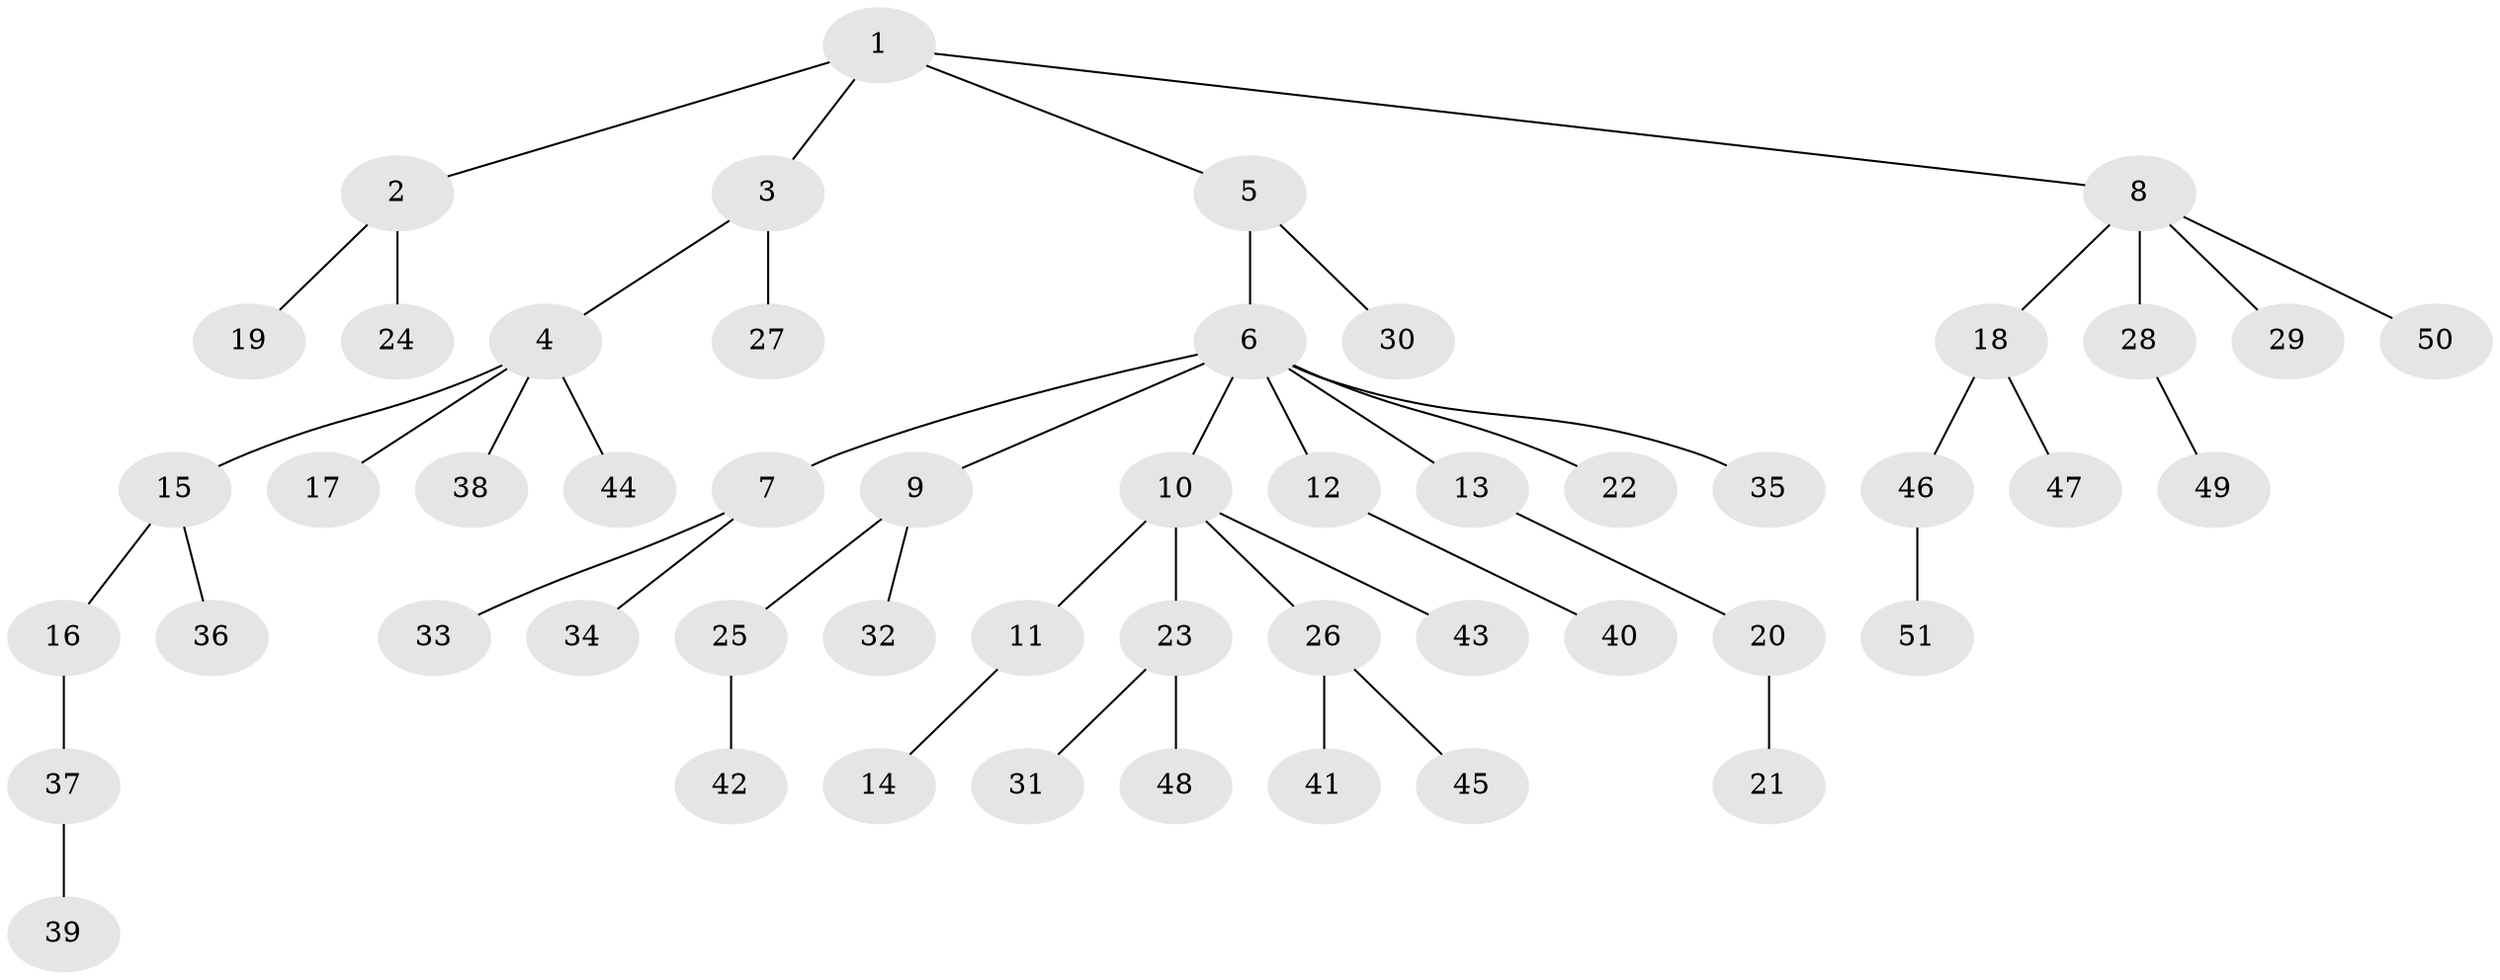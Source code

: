 // coarse degree distribution, {4: 0.08571428571428572, 2: 0.2857142857142857, 8: 0.02857142857142857, 3: 0.02857142857142857, 6: 0.02857142857142857, 1: 0.5428571428571428}
// Generated by graph-tools (version 1.1) at 2025/52/02/27/25 19:52:11]
// undirected, 51 vertices, 50 edges
graph export_dot {
graph [start="1"]
  node [color=gray90,style=filled];
  1;
  2;
  3;
  4;
  5;
  6;
  7;
  8;
  9;
  10;
  11;
  12;
  13;
  14;
  15;
  16;
  17;
  18;
  19;
  20;
  21;
  22;
  23;
  24;
  25;
  26;
  27;
  28;
  29;
  30;
  31;
  32;
  33;
  34;
  35;
  36;
  37;
  38;
  39;
  40;
  41;
  42;
  43;
  44;
  45;
  46;
  47;
  48;
  49;
  50;
  51;
  1 -- 2;
  1 -- 3;
  1 -- 5;
  1 -- 8;
  2 -- 19;
  2 -- 24;
  3 -- 4;
  3 -- 27;
  4 -- 15;
  4 -- 17;
  4 -- 38;
  4 -- 44;
  5 -- 6;
  5 -- 30;
  6 -- 7;
  6 -- 9;
  6 -- 10;
  6 -- 12;
  6 -- 13;
  6 -- 22;
  6 -- 35;
  7 -- 33;
  7 -- 34;
  8 -- 18;
  8 -- 28;
  8 -- 29;
  8 -- 50;
  9 -- 25;
  9 -- 32;
  10 -- 11;
  10 -- 23;
  10 -- 26;
  10 -- 43;
  11 -- 14;
  12 -- 40;
  13 -- 20;
  15 -- 16;
  15 -- 36;
  16 -- 37;
  18 -- 46;
  18 -- 47;
  20 -- 21;
  23 -- 31;
  23 -- 48;
  25 -- 42;
  26 -- 41;
  26 -- 45;
  28 -- 49;
  37 -- 39;
  46 -- 51;
}
